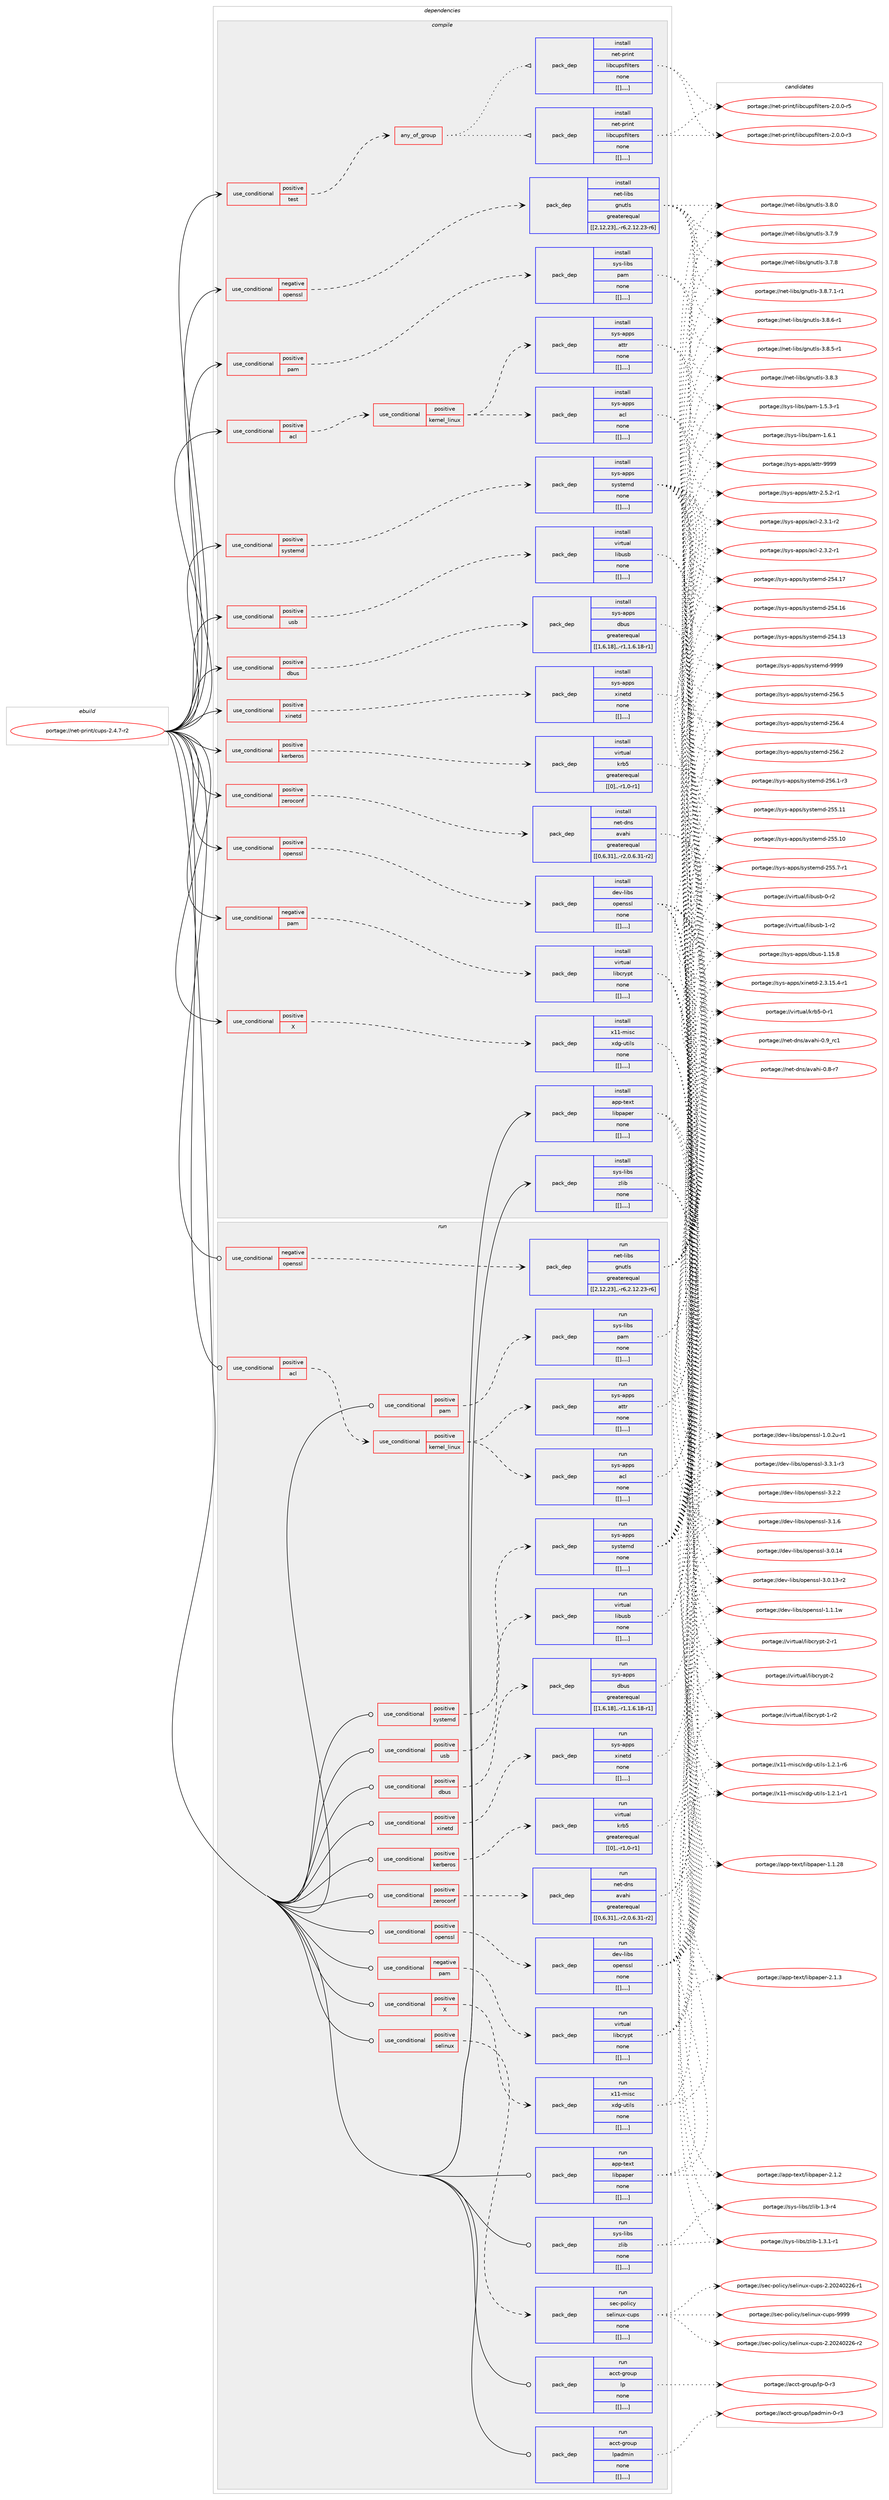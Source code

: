 digraph prolog {

# *************
# Graph options
# *************

newrank=true;
concentrate=true;
compound=true;
graph [rankdir=LR,fontname=Helvetica,fontsize=10,ranksep=1.5];#, ranksep=2.5, nodesep=0.2];
edge  [arrowhead=vee];
node  [fontname=Helvetica,fontsize=10];

# **********
# The ebuild
# **********

subgraph cluster_leftcol {
color=gray;
label=<<i>ebuild</i>>;
id [label="portage://net-print/cups-2.4.7-r2", color=red, width=4, href="../net-print/cups-2.4.7-r2.svg"];
}

# ****************
# The dependencies
# ****************

subgraph cluster_midcol {
color=gray;
label=<<i>dependencies</i>>;
subgraph cluster_compile {
fillcolor="#eeeeee";
style=filled;
label=<<i>compile</i>>;
subgraph cond104740 {
dependency398753 [label=<<TABLE BORDER="0" CELLBORDER="1" CELLSPACING="0" CELLPADDING="4"><TR><TD ROWSPAN="3" CELLPADDING="10">use_conditional</TD></TR><TR><TD>negative</TD></TR><TR><TD>openssl</TD></TR></TABLE>>, shape=none, color=red];
subgraph pack291106 {
dependency398754 [label=<<TABLE BORDER="0" CELLBORDER="1" CELLSPACING="0" CELLPADDING="4" WIDTH="220"><TR><TD ROWSPAN="6" CELLPADDING="30">pack_dep</TD></TR><TR><TD WIDTH="110">install</TD></TR><TR><TD>net-libs</TD></TR><TR><TD>gnutls</TD></TR><TR><TD>greaterequal</TD></TR><TR><TD>[[2,12,23],,-r6,2.12.23-r6]</TD></TR></TABLE>>, shape=none, color=blue];
}
dependency398753:e -> dependency398754:w [weight=20,style="dashed",arrowhead="vee"];
}
id:e -> dependency398753:w [weight=20,style="solid",arrowhead="vee"];
subgraph cond104741 {
dependency398755 [label=<<TABLE BORDER="0" CELLBORDER="1" CELLSPACING="0" CELLPADDING="4"><TR><TD ROWSPAN="3" CELLPADDING="10">use_conditional</TD></TR><TR><TD>negative</TD></TR><TR><TD>pam</TD></TR></TABLE>>, shape=none, color=red];
subgraph pack291107 {
dependency398756 [label=<<TABLE BORDER="0" CELLBORDER="1" CELLSPACING="0" CELLPADDING="4" WIDTH="220"><TR><TD ROWSPAN="6" CELLPADDING="30">pack_dep</TD></TR><TR><TD WIDTH="110">install</TD></TR><TR><TD>virtual</TD></TR><TR><TD>libcrypt</TD></TR><TR><TD>none</TD></TR><TR><TD>[[],,,,]</TD></TR></TABLE>>, shape=none, color=blue];
}
dependency398755:e -> dependency398756:w [weight=20,style="dashed",arrowhead="vee"];
}
id:e -> dependency398755:w [weight=20,style="solid",arrowhead="vee"];
subgraph cond104742 {
dependency398757 [label=<<TABLE BORDER="0" CELLBORDER="1" CELLSPACING="0" CELLPADDING="4"><TR><TD ROWSPAN="3" CELLPADDING="10">use_conditional</TD></TR><TR><TD>positive</TD></TR><TR><TD>X</TD></TR></TABLE>>, shape=none, color=red];
subgraph pack291108 {
dependency398758 [label=<<TABLE BORDER="0" CELLBORDER="1" CELLSPACING="0" CELLPADDING="4" WIDTH="220"><TR><TD ROWSPAN="6" CELLPADDING="30">pack_dep</TD></TR><TR><TD WIDTH="110">install</TD></TR><TR><TD>x11-misc</TD></TR><TR><TD>xdg-utils</TD></TR><TR><TD>none</TD></TR><TR><TD>[[],,,,]</TD></TR></TABLE>>, shape=none, color=blue];
}
dependency398757:e -> dependency398758:w [weight=20,style="dashed",arrowhead="vee"];
}
id:e -> dependency398757:w [weight=20,style="solid",arrowhead="vee"];
subgraph cond104743 {
dependency398759 [label=<<TABLE BORDER="0" CELLBORDER="1" CELLSPACING="0" CELLPADDING="4"><TR><TD ROWSPAN="3" CELLPADDING="10">use_conditional</TD></TR><TR><TD>positive</TD></TR><TR><TD>acl</TD></TR></TABLE>>, shape=none, color=red];
subgraph cond104744 {
dependency398760 [label=<<TABLE BORDER="0" CELLBORDER="1" CELLSPACING="0" CELLPADDING="4"><TR><TD ROWSPAN="3" CELLPADDING="10">use_conditional</TD></TR><TR><TD>positive</TD></TR><TR><TD>kernel_linux</TD></TR></TABLE>>, shape=none, color=red];
subgraph pack291109 {
dependency398761 [label=<<TABLE BORDER="0" CELLBORDER="1" CELLSPACING="0" CELLPADDING="4" WIDTH="220"><TR><TD ROWSPAN="6" CELLPADDING="30">pack_dep</TD></TR><TR><TD WIDTH="110">install</TD></TR><TR><TD>sys-apps</TD></TR><TR><TD>acl</TD></TR><TR><TD>none</TD></TR><TR><TD>[[],,,,]</TD></TR></TABLE>>, shape=none, color=blue];
}
dependency398760:e -> dependency398761:w [weight=20,style="dashed",arrowhead="vee"];
subgraph pack291110 {
dependency398762 [label=<<TABLE BORDER="0" CELLBORDER="1" CELLSPACING="0" CELLPADDING="4" WIDTH="220"><TR><TD ROWSPAN="6" CELLPADDING="30">pack_dep</TD></TR><TR><TD WIDTH="110">install</TD></TR><TR><TD>sys-apps</TD></TR><TR><TD>attr</TD></TR><TR><TD>none</TD></TR><TR><TD>[[],,,,]</TD></TR></TABLE>>, shape=none, color=blue];
}
dependency398760:e -> dependency398762:w [weight=20,style="dashed",arrowhead="vee"];
}
dependency398759:e -> dependency398760:w [weight=20,style="dashed",arrowhead="vee"];
}
id:e -> dependency398759:w [weight=20,style="solid",arrowhead="vee"];
subgraph cond104745 {
dependency398763 [label=<<TABLE BORDER="0" CELLBORDER="1" CELLSPACING="0" CELLPADDING="4"><TR><TD ROWSPAN="3" CELLPADDING="10">use_conditional</TD></TR><TR><TD>positive</TD></TR><TR><TD>dbus</TD></TR></TABLE>>, shape=none, color=red];
subgraph pack291111 {
dependency398764 [label=<<TABLE BORDER="0" CELLBORDER="1" CELLSPACING="0" CELLPADDING="4" WIDTH="220"><TR><TD ROWSPAN="6" CELLPADDING="30">pack_dep</TD></TR><TR><TD WIDTH="110">install</TD></TR><TR><TD>sys-apps</TD></TR><TR><TD>dbus</TD></TR><TR><TD>greaterequal</TD></TR><TR><TD>[[1,6,18],,-r1,1.6.18-r1]</TD></TR></TABLE>>, shape=none, color=blue];
}
dependency398763:e -> dependency398764:w [weight=20,style="dashed",arrowhead="vee"];
}
id:e -> dependency398763:w [weight=20,style="solid",arrowhead="vee"];
subgraph cond104746 {
dependency398765 [label=<<TABLE BORDER="0" CELLBORDER="1" CELLSPACING="0" CELLPADDING="4"><TR><TD ROWSPAN="3" CELLPADDING="10">use_conditional</TD></TR><TR><TD>positive</TD></TR><TR><TD>kerberos</TD></TR></TABLE>>, shape=none, color=red];
subgraph pack291112 {
dependency398766 [label=<<TABLE BORDER="0" CELLBORDER="1" CELLSPACING="0" CELLPADDING="4" WIDTH="220"><TR><TD ROWSPAN="6" CELLPADDING="30">pack_dep</TD></TR><TR><TD WIDTH="110">install</TD></TR><TR><TD>virtual</TD></TR><TR><TD>krb5</TD></TR><TR><TD>greaterequal</TD></TR><TR><TD>[[0],,-r1,0-r1]</TD></TR></TABLE>>, shape=none, color=blue];
}
dependency398765:e -> dependency398766:w [weight=20,style="dashed",arrowhead="vee"];
}
id:e -> dependency398765:w [weight=20,style="solid",arrowhead="vee"];
subgraph cond104747 {
dependency398767 [label=<<TABLE BORDER="0" CELLBORDER="1" CELLSPACING="0" CELLPADDING="4"><TR><TD ROWSPAN="3" CELLPADDING="10">use_conditional</TD></TR><TR><TD>positive</TD></TR><TR><TD>openssl</TD></TR></TABLE>>, shape=none, color=red];
subgraph pack291113 {
dependency398768 [label=<<TABLE BORDER="0" CELLBORDER="1" CELLSPACING="0" CELLPADDING="4" WIDTH="220"><TR><TD ROWSPAN="6" CELLPADDING="30">pack_dep</TD></TR><TR><TD WIDTH="110">install</TD></TR><TR><TD>dev-libs</TD></TR><TR><TD>openssl</TD></TR><TR><TD>none</TD></TR><TR><TD>[[],,,,]</TD></TR></TABLE>>, shape=none, color=blue];
}
dependency398767:e -> dependency398768:w [weight=20,style="dashed",arrowhead="vee"];
}
id:e -> dependency398767:w [weight=20,style="solid",arrowhead="vee"];
subgraph cond104748 {
dependency398769 [label=<<TABLE BORDER="0" CELLBORDER="1" CELLSPACING="0" CELLPADDING="4"><TR><TD ROWSPAN="3" CELLPADDING="10">use_conditional</TD></TR><TR><TD>positive</TD></TR><TR><TD>pam</TD></TR></TABLE>>, shape=none, color=red];
subgraph pack291114 {
dependency398770 [label=<<TABLE BORDER="0" CELLBORDER="1" CELLSPACING="0" CELLPADDING="4" WIDTH="220"><TR><TD ROWSPAN="6" CELLPADDING="30">pack_dep</TD></TR><TR><TD WIDTH="110">install</TD></TR><TR><TD>sys-libs</TD></TR><TR><TD>pam</TD></TR><TR><TD>none</TD></TR><TR><TD>[[],,,,]</TD></TR></TABLE>>, shape=none, color=blue];
}
dependency398769:e -> dependency398770:w [weight=20,style="dashed",arrowhead="vee"];
}
id:e -> dependency398769:w [weight=20,style="solid",arrowhead="vee"];
subgraph cond104749 {
dependency398771 [label=<<TABLE BORDER="0" CELLBORDER="1" CELLSPACING="0" CELLPADDING="4"><TR><TD ROWSPAN="3" CELLPADDING="10">use_conditional</TD></TR><TR><TD>positive</TD></TR><TR><TD>systemd</TD></TR></TABLE>>, shape=none, color=red];
subgraph pack291115 {
dependency398772 [label=<<TABLE BORDER="0" CELLBORDER="1" CELLSPACING="0" CELLPADDING="4" WIDTH="220"><TR><TD ROWSPAN="6" CELLPADDING="30">pack_dep</TD></TR><TR><TD WIDTH="110">install</TD></TR><TR><TD>sys-apps</TD></TR><TR><TD>systemd</TD></TR><TR><TD>none</TD></TR><TR><TD>[[],,,,]</TD></TR></TABLE>>, shape=none, color=blue];
}
dependency398771:e -> dependency398772:w [weight=20,style="dashed",arrowhead="vee"];
}
id:e -> dependency398771:w [weight=20,style="solid",arrowhead="vee"];
subgraph cond104750 {
dependency398773 [label=<<TABLE BORDER="0" CELLBORDER="1" CELLSPACING="0" CELLPADDING="4"><TR><TD ROWSPAN="3" CELLPADDING="10">use_conditional</TD></TR><TR><TD>positive</TD></TR><TR><TD>test</TD></TR></TABLE>>, shape=none, color=red];
subgraph any2718 {
dependency398774 [label=<<TABLE BORDER="0" CELLBORDER="1" CELLSPACING="0" CELLPADDING="4"><TR><TD CELLPADDING="10">any_of_group</TD></TR></TABLE>>, shape=none, color=red];subgraph pack291116 {
dependency398775 [label=<<TABLE BORDER="0" CELLBORDER="1" CELLSPACING="0" CELLPADDING="4" WIDTH="220"><TR><TD ROWSPAN="6" CELLPADDING="30">pack_dep</TD></TR><TR><TD WIDTH="110">install</TD></TR><TR><TD>net-print</TD></TR><TR><TD>libcupsfilters</TD></TR><TR><TD>none</TD></TR><TR><TD>[[],,,,]</TD></TR></TABLE>>, shape=none, color=blue];
}
dependency398774:e -> dependency398775:w [weight=20,style="dotted",arrowhead="oinv"];
subgraph pack291117 {
dependency398776 [label=<<TABLE BORDER="0" CELLBORDER="1" CELLSPACING="0" CELLPADDING="4" WIDTH="220"><TR><TD ROWSPAN="6" CELLPADDING="30">pack_dep</TD></TR><TR><TD WIDTH="110">install</TD></TR><TR><TD>net-print</TD></TR><TR><TD>libcupsfilters</TD></TR><TR><TD>none</TD></TR><TR><TD>[[],,,,]</TD></TR></TABLE>>, shape=none, color=blue];
}
dependency398774:e -> dependency398776:w [weight=20,style="dotted",arrowhead="oinv"];
}
dependency398773:e -> dependency398774:w [weight=20,style="dashed",arrowhead="vee"];
}
id:e -> dependency398773:w [weight=20,style="solid",arrowhead="vee"];
subgraph cond104751 {
dependency398777 [label=<<TABLE BORDER="0" CELLBORDER="1" CELLSPACING="0" CELLPADDING="4"><TR><TD ROWSPAN="3" CELLPADDING="10">use_conditional</TD></TR><TR><TD>positive</TD></TR><TR><TD>usb</TD></TR></TABLE>>, shape=none, color=red];
subgraph pack291118 {
dependency398778 [label=<<TABLE BORDER="0" CELLBORDER="1" CELLSPACING="0" CELLPADDING="4" WIDTH="220"><TR><TD ROWSPAN="6" CELLPADDING="30">pack_dep</TD></TR><TR><TD WIDTH="110">install</TD></TR><TR><TD>virtual</TD></TR><TR><TD>libusb</TD></TR><TR><TD>none</TD></TR><TR><TD>[[],,,,]</TD></TR></TABLE>>, shape=none, color=blue];
}
dependency398777:e -> dependency398778:w [weight=20,style="dashed",arrowhead="vee"];
}
id:e -> dependency398777:w [weight=20,style="solid",arrowhead="vee"];
subgraph cond104752 {
dependency398779 [label=<<TABLE BORDER="0" CELLBORDER="1" CELLSPACING="0" CELLPADDING="4"><TR><TD ROWSPAN="3" CELLPADDING="10">use_conditional</TD></TR><TR><TD>positive</TD></TR><TR><TD>xinetd</TD></TR></TABLE>>, shape=none, color=red];
subgraph pack291119 {
dependency398780 [label=<<TABLE BORDER="0" CELLBORDER="1" CELLSPACING="0" CELLPADDING="4" WIDTH="220"><TR><TD ROWSPAN="6" CELLPADDING="30">pack_dep</TD></TR><TR><TD WIDTH="110">install</TD></TR><TR><TD>sys-apps</TD></TR><TR><TD>xinetd</TD></TR><TR><TD>none</TD></TR><TR><TD>[[],,,,]</TD></TR></TABLE>>, shape=none, color=blue];
}
dependency398779:e -> dependency398780:w [weight=20,style="dashed",arrowhead="vee"];
}
id:e -> dependency398779:w [weight=20,style="solid",arrowhead="vee"];
subgraph cond104753 {
dependency398781 [label=<<TABLE BORDER="0" CELLBORDER="1" CELLSPACING="0" CELLPADDING="4"><TR><TD ROWSPAN="3" CELLPADDING="10">use_conditional</TD></TR><TR><TD>positive</TD></TR><TR><TD>zeroconf</TD></TR></TABLE>>, shape=none, color=red];
subgraph pack291120 {
dependency398782 [label=<<TABLE BORDER="0" CELLBORDER="1" CELLSPACING="0" CELLPADDING="4" WIDTH="220"><TR><TD ROWSPAN="6" CELLPADDING="30">pack_dep</TD></TR><TR><TD WIDTH="110">install</TD></TR><TR><TD>net-dns</TD></TR><TR><TD>avahi</TD></TR><TR><TD>greaterequal</TD></TR><TR><TD>[[0,6,31],,-r2,0.6.31-r2]</TD></TR></TABLE>>, shape=none, color=blue];
}
dependency398781:e -> dependency398782:w [weight=20,style="dashed",arrowhead="vee"];
}
id:e -> dependency398781:w [weight=20,style="solid",arrowhead="vee"];
subgraph pack291121 {
dependency398783 [label=<<TABLE BORDER="0" CELLBORDER="1" CELLSPACING="0" CELLPADDING="4" WIDTH="220"><TR><TD ROWSPAN="6" CELLPADDING="30">pack_dep</TD></TR><TR><TD WIDTH="110">install</TD></TR><TR><TD>app-text</TD></TR><TR><TD>libpaper</TD></TR><TR><TD>none</TD></TR><TR><TD>[[],,,,]</TD></TR></TABLE>>, shape=none, color=blue];
}
id:e -> dependency398783:w [weight=20,style="solid",arrowhead="vee"];
subgraph pack291122 {
dependency398784 [label=<<TABLE BORDER="0" CELLBORDER="1" CELLSPACING="0" CELLPADDING="4" WIDTH="220"><TR><TD ROWSPAN="6" CELLPADDING="30">pack_dep</TD></TR><TR><TD WIDTH="110">install</TD></TR><TR><TD>sys-libs</TD></TR><TR><TD>zlib</TD></TR><TR><TD>none</TD></TR><TR><TD>[[],,,,]</TD></TR></TABLE>>, shape=none, color=blue];
}
id:e -> dependency398784:w [weight=20,style="solid",arrowhead="vee"];
}
subgraph cluster_compileandrun {
fillcolor="#eeeeee";
style=filled;
label=<<i>compile and run</i>>;
}
subgraph cluster_run {
fillcolor="#eeeeee";
style=filled;
label=<<i>run</i>>;
subgraph cond104754 {
dependency398785 [label=<<TABLE BORDER="0" CELLBORDER="1" CELLSPACING="0" CELLPADDING="4"><TR><TD ROWSPAN="3" CELLPADDING="10">use_conditional</TD></TR><TR><TD>negative</TD></TR><TR><TD>openssl</TD></TR></TABLE>>, shape=none, color=red];
subgraph pack291123 {
dependency398786 [label=<<TABLE BORDER="0" CELLBORDER="1" CELLSPACING="0" CELLPADDING="4" WIDTH="220"><TR><TD ROWSPAN="6" CELLPADDING="30">pack_dep</TD></TR><TR><TD WIDTH="110">run</TD></TR><TR><TD>net-libs</TD></TR><TR><TD>gnutls</TD></TR><TR><TD>greaterequal</TD></TR><TR><TD>[[2,12,23],,-r6,2.12.23-r6]</TD></TR></TABLE>>, shape=none, color=blue];
}
dependency398785:e -> dependency398786:w [weight=20,style="dashed",arrowhead="vee"];
}
id:e -> dependency398785:w [weight=20,style="solid",arrowhead="odot"];
subgraph cond104755 {
dependency398787 [label=<<TABLE BORDER="0" CELLBORDER="1" CELLSPACING="0" CELLPADDING="4"><TR><TD ROWSPAN="3" CELLPADDING="10">use_conditional</TD></TR><TR><TD>negative</TD></TR><TR><TD>pam</TD></TR></TABLE>>, shape=none, color=red];
subgraph pack291124 {
dependency398788 [label=<<TABLE BORDER="0" CELLBORDER="1" CELLSPACING="0" CELLPADDING="4" WIDTH="220"><TR><TD ROWSPAN="6" CELLPADDING="30">pack_dep</TD></TR><TR><TD WIDTH="110">run</TD></TR><TR><TD>virtual</TD></TR><TR><TD>libcrypt</TD></TR><TR><TD>none</TD></TR><TR><TD>[[],,,,]</TD></TR></TABLE>>, shape=none, color=blue];
}
dependency398787:e -> dependency398788:w [weight=20,style="dashed",arrowhead="vee"];
}
id:e -> dependency398787:w [weight=20,style="solid",arrowhead="odot"];
subgraph cond104756 {
dependency398789 [label=<<TABLE BORDER="0" CELLBORDER="1" CELLSPACING="0" CELLPADDING="4"><TR><TD ROWSPAN="3" CELLPADDING="10">use_conditional</TD></TR><TR><TD>positive</TD></TR><TR><TD>X</TD></TR></TABLE>>, shape=none, color=red];
subgraph pack291125 {
dependency398790 [label=<<TABLE BORDER="0" CELLBORDER="1" CELLSPACING="0" CELLPADDING="4" WIDTH="220"><TR><TD ROWSPAN="6" CELLPADDING="30">pack_dep</TD></TR><TR><TD WIDTH="110">run</TD></TR><TR><TD>x11-misc</TD></TR><TR><TD>xdg-utils</TD></TR><TR><TD>none</TD></TR><TR><TD>[[],,,,]</TD></TR></TABLE>>, shape=none, color=blue];
}
dependency398789:e -> dependency398790:w [weight=20,style="dashed",arrowhead="vee"];
}
id:e -> dependency398789:w [weight=20,style="solid",arrowhead="odot"];
subgraph cond104757 {
dependency398791 [label=<<TABLE BORDER="0" CELLBORDER="1" CELLSPACING="0" CELLPADDING="4"><TR><TD ROWSPAN="3" CELLPADDING="10">use_conditional</TD></TR><TR><TD>positive</TD></TR><TR><TD>acl</TD></TR></TABLE>>, shape=none, color=red];
subgraph cond104758 {
dependency398792 [label=<<TABLE BORDER="0" CELLBORDER="1" CELLSPACING="0" CELLPADDING="4"><TR><TD ROWSPAN="3" CELLPADDING="10">use_conditional</TD></TR><TR><TD>positive</TD></TR><TR><TD>kernel_linux</TD></TR></TABLE>>, shape=none, color=red];
subgraph pack291126 {
dependency398793 [label=<<TABLE BORDER="0" CELLBORDER="1" CELLSPACING="0" CELLPADDING="4" WIDTH="220"><TR><TD ROWSPAN="6" CELLPADDING="30">pack_dep</TD></TR><TR><TD WIDTH="110">run</TD></TR><TR><TD>sys-apps</TD></TR><TR><TD>acl</TD></TR><TR><TD>none</TD></TR><TR><TD>[[],,,,]</TD></TR></TABLE>>, shape=none, color=blue];
}
dependency398792:e -> dependency398793:w [weight=20,style="dashed",arrowhead="vee"];
subgraph pack291127 {
dependency398794 [label=<<TABLE BORDER="0" CELLBORDER="1" CELLSPACING="0" CELLPADDING="4" WIDTH="220"><TR><TD ROWSPAN="6" CELLPADDING="30">pack_dep</TD></TR><TR><TD WIDTH="110">run</TD></TR><TR><TD>sys-apps</TD></TR><TR><TD>attr</TD></TR><TR><TD>none</TD></TR><TR><TD>[[],,,,]</TD></TR></TABLE>>, shape=none, color=blue];
}
dependency398792:e -> dependency398794:w [weight=20,style="dashed",arrowhead="vee"];
}
dependency398791:e -> dependency398792:w [weight=20,style="dashed",arrowhead="vee"];
}
id:e -> dependency398791:w [weight=20,style="solid",arrowhead="odot"];
subgraph cond104759 {
dependency398795 [label=<<TABLE BORDER="0" CELLBORDER="1" CELLSPACING="0" CELLPADDING="4"><TR><TD ROWSPAN="3" CELLPADDING="10">use_conditional</TD></TR><TR><TD>positive</TD></TR><TR><TD>dbus</TD></TR></TABLE>>, shape=none, color=red];
subgraph pack291128 {
dependency398796 [label=<<TABLE BORDER="0" CELLBORDER="1" CELLSPACING="0" CELLPADDING="4" WIDTH="220"><TR><TD ROWSPAN="6" CELLPADDING="30">pack_dep</TD></TR><TR><TD WIDTH="110">run</TD></TR><TR><TD>sys-apps</TD></TR><TR><TD>dbus</TD></TR><TR><TD>greaterequal</TD></TR><TR><TD>[[1,6,18],,-r1,1.6.18-r1]</TD></TR></TABLE>>, shape=none, color=blue];
}
dependency398795:e -> dependency398796:w [weight=20,style="dashed",arrowhead="vee"];
}
id:e -> dependency398795:w [weight=20,style="solid",arrowhead="odot"];
subgraph cond104760 {
dependency398797 [label=<<TABLE BORDER="0" CELLBORDER="1" CELLSPACING="0" CELLPADDING="4"><TR><TD ROWSPAN="3" CELLPADDING="10">use_conditional</TD></TR><TR><TD>positive</TD></TR><TR><TD>kerberos</TD></TR></TABLE>>, shape=none, color=red];
subgraph pack291129 {
dependency398798 [label=<<TABLE BORDER="0" CELLBORDER="1" CELLSPACING="0" CELLPADDING="4" WIDTH="220"><TR><TD ROWSPAN="6" CELLPADDING="30">pack_dep</TD></TR><TR><TD WIDTH="110">run</TD></TR><TR><TD>virtual</TD></TR><TR><TD>krb5</TD></TR><TR><TD>greaterequal</TD></TR><TR><TD>[[0],,-r1,0-r1]</TD></TR></TABLE>>, shape=none, color=blue];
}
dependency398797:e -> dependency398798:w [weight=20,style="dashed",arrowhead="vee"];
}
id:e -> dependency398797:w [weight=20,style="solid",arrowhead="odot"];
subgraph cond104761 {
dependency398799 [label=<<TABLE BORDER="0" CELLBORDER="1" CELLSPACING="0" CELLPADDING="4"><TR><TD ROWSPAN="3" CELLPADDING="10">use_conditional</TD></TR><TR><TD>positive</TD></TR><TR><TD>openssl</TD></TR></TABLE>>, shape=none, color=red];
subgraph pack291130 {
dependency398800 [label=<<TABLE BORDER="0" CELLBORDER="1" CELLSPACING="0" CELLPADDING="4" WIDTH="220"><TR><TD ROWSPAN="6" CELLPADDING="30">pack_dep</TD></TR><TR><TD WIDTH="110">run</TD></TR><TR><TD>dev-libs</TD></TR><TR><TD>openssl</TD></TR><TR><TD>none</TD></TR><TR><TD>[[],,,,]</TD></TR></TABLE>>, shape=none, color=blue];
}
dependency398799:e -> dependency398800:w [weight=20,style="dashed",arrowhead="vee"];
}
id:e -> dependency398799:w [weight=20,style="solid",arrowhead="odot"];
subgraph cond104762 {
dependency398801 [label=<<TABLE BORDER="0" CELLBORDER="1" CELLSPACING="0" CELLPADDING="4"><TR><TD ROWSPAN="3" CELLPADDING="10">use_conditional</TD></TR><TR><TD>positive</TD></TR><TR><TD>pam</TD></TR></TABLE>>, shape=none, color=red];
subgraph pack291131 {
dependency398802 [label=<<TABLE BORDER="0" CELLBORDER="1" CELLSPACING="0" CELLPADDING="4" WIDTH="220"><TR><TD ROWSPAN="6" CELLPADDING="30">pack_dep</TD></TR><TR><TD WIDTH="110">run</TD></TR><TR><TD>sys-libs</TD></TR><TR><TD>pam</TD></TR><TR><TD>none</TD></TR><TR><TD>[[],,,,]</TD></TR></TABLE>>, shape=none, color=blue];
}
dependency398801:e -> dependency398802:w [weight=20,style="dashed",arrowhead="vee"];
}
id:e -> dependency398801:w [weight=20,style="solid",arrowhead="odot"];
subgraph cond104763 {
dependency398803 [label=<<TABLE BORDER="0" CELLBORDER="1" CELLSPACING="0" CELLPADDING="4"><TR><TD ROWSPAN="3" CELLPADDING="10">use_conditional</TD></TR><TR><TD>positive</TD></TR><TR><TD>selinux</TD></TR></TABLE>>, shape=none, color=red];
subgraph pack291132 {
dependency398804 [label=<<TABLE BORDER="0" CELLBORDER="1" CELLSPACING="0" CELLPADDING="4" WIDTH="220"><TR><TD ROWSPAN="6" CELLPADDING="30">pack_dep</TD></TR><TR><TD WIDTH="110">run</TD></TR><TR><TD>sec-policy</TD></TR><TR><TD>selinux-cups</TD></TR><TR><TD>none</TD></TR><TR><TD>[[],,,,]</TD></TR></TABLE>>, shape=none, color=blue];
}
dependency398803:e -> dependency398804:w [weight=20,style="dashed",arrowhead="vee"];
}
id:e -> dependency398803:w [weight=20,style="solid",arrowhead="odot"];
subgraph cond104764 {
dependency398805 [label=<<TABLE BORDER="0" CELLBORDER="1" CELLSPACING="0" CELLPADDING="4"><TR><TD ROWSPAN="3" CELLPADDING="10">use_conditional</TD></TR><TR><TD>positive</TD></TR><TR><TD>systemd</TD></TR></TABLE>>, shape=none, color=red];
subgraph pack291133 {
dependency398806 [label=<<TABLE BORDER="0" CELLBORDER="1" CELLSPACING="0" CELLPADDING="4" WIDTH="220"><TR><TD ROWSPAN="6" CELLPADDING="30">pack_dep</TD></TR><TR><TD WIDTH="110">run</TD></TR><TR><TD>sys-apps</TD></TR><TR><TD>systemd</TD></TR><TR><TD>none</TD></TR><TR><TD>[[],,,,]</TD></TR></TABLE>>, shape=none, color=blue];
}
dependency398805:e -> dependency398806:w [weight=20,style="dashed",arrowhead="vee"];
}
id:e -> dependency398805:w [weight=20,style="solid",arrowhead="odot"];
subgraph cond104765 {
dependency398807 [label=<<TABLE BORDER="0" CELLBORDER="1" CELLSPACING="0" CELLPADDING="4"><TR><TD ROWSPAN="3" CELLPADDING="10">use_conditional</TD></TR><TR><TD>positive</TD></TR><TR><TD>usb</TD></TR></TABLE>>, shape=none, color=red];
subgraph pack291134 {
dependency398808 [label=<<TABLE BORDER="0" CELLBORDER="1" CELLSPACING="0" CELLPADDING="4" WIDTH="220"><TR><TD ROWSPAN="6" CELLPADDING="30">pack_dep</TD></TR><TR><TD WIDTH="110">run</TD></TR><TR><TD>virtual</TD></TR><TR><TD>libusb</TD></TR><TR><TD>none</TD></TR><TR><TD>[[],,,,]</TD></TR></TABLE>>, shape=none, color=blue];
}
dependency398807:e -> dependency398808:w [weight=20,style="dashed",arrowhead="vee"];
}
id:e -> dependency398807:w [weight=20,style="solid",arrowhead="odot"];
subgraph cond104766 {
dependency398809 [label=<<TABLE BORDER="0" CELLBORDER="1" CELLSPACING="0" CELLPADDING="4"><TR><TD ROWSPAN="3" CELLPADDING="10">use_conditional</TD></TR><TR><TD>positive</TD></TR><TR><TD>xinetd</TD></TR></TABLE>>, shape=none, color=red];
subgraph pack291135 {
dependency398810 [label=<<TABLE BORDER="0" CELLBORDER="1" CELLSPACING="0" CELLPADDING="4" WIDTH="220"><TR><TD ROWSPAN="6" CELLPADDING="30">pack_dep</TD></TR><TR><TD WIDTH="110">run</TD></TR><TR><TD>sys-apps</TD></TR><TR><TD>xinetd</TD></TR><TR><TD>none</TD></TR><TR><TD>[[],,,,]</TD></TR></TABLE>>, shape=none, color=blue];
}
dependency398809:e -> dependency398810:w [weight=20,style="dashed",arrowhead="vee"];
}
id:e -> dependency398809:w [weight=20,style="solid",arrowhead="odot"];
subgraph cond104767 {
dependency398811 [label=<<TABLE BORDER="0" CELLBORDER="1" CELLSPACING="0" CELLPADDING="4"><TR><TD ROWSPAN="3" CELLPADDING="10">use_conditional</TD></TR><TR><TD>positive</TD></TR><TR><TD>zeroconf</TD></TR></TABLE>>, shape=none, color=red];
subgraph pack291136 {
dependency398812 [label=<<TABLE BORDER="0" CELLBORDER="1" CELLSPACING="0" CELLPADDING="4" WIDTH="220"><TR><TD ROWSPAN="6" CELLPADDING="30">pack_dep</TD></TR><TR><TD WIDTH="110">run</TD></TR><TR><TD>net-dns</TD></TR><TR><TD>avahi</TD></TR><TR><TD>greaterequal</TD></TR><TR><TD>[[0,6,31],,-r2,0.6.31-r2]</TD></TR></TABLE>>, shape=none, color=blue];
}
dependency398811:e -> dependency398812:w [weight=20,style="dashed",arrowhead="vee"];
}
id:e -> dependency398811:w [weight=20,style="solid",arrowhead="odot"];
subgraph pack291137 {
dependency398813 [label=<<TABLE BORDER="0" CELLBORDER="1" CELLSPACING="0" CELLPADDING="4" WIDTH="220"><TR><TD ROWSPAN="6" CELLPADDING="30">pack_dep</TD></TR><TR><TD WIDTH="110">run</TD></TR><TR><TD>acct-group</TD></TR><TR><TD>lp</TD></TR><TR><TD>none</TD></TR><TR><TD>[[],,,,]</TD></TR></TABLE>>, shape=none, color=blue];
}
id:e -> dependency398813:w [weight=20,style="solid",arrowhead="odot"];
subgraph pack291138 {
dependency398814 [label=<<TABLE BORDER="0" CELLBORDER="1" CELLSPACING="0" CELLPADDING="4" WIDTH="220"><TR><TD ROWSPAN="6" CELLPADDING="30">pack_dep</TD></TR><TR><TD WIDTH="110">run</TD></TR><TR><TD>acct-group</TD></TR><TR><TD>lpadmin</TD></TR><TR><TD>none</TD></TR><TR><TD>[[],,,,]</TD></TR></TABLE>>, shape=none, color=blue];
}
id:e -> dependency398814:w [weight=20,style="solid",arrowhead="odot"];
subgraph pack291139 {
dependency398815 [label=<<TABLE BORDER="0" CELLBORDER="1" CELLSPACING="0" CELLPADDING="4" WIDTH="220"><TR><TD ROWSPAN="6" CELLPADDING="30">pack_dep</TD></TR><TR><TD WIDTH="110">run</TD></TR><TR><TD>app-text</TD></TR><TR><TD>libpaper</TD></TR><TR><TD>none</TD></TR><TR><TD>[[],,,,]</TD></TR></TABLE>>, shape=none, color=blue];
}
id:e -> dependency398815:w [weight=20,style="solid",arrowhead="odot"];
subgraph pack291140 {
dependency398816 [label=<<TABLE BORDER="0" CELLBORDER="1" CELLSPACING="0" CELLPADDING="4" WIDTH="220"><TR><TD ROWSPAN="6" CELLPADDING="30">pack_dep</TD></TR><TR><TD WIDTH="110">run</TD></TR><TR><TD>sys-libs</TD></TR><TR><TD>zlib</TD></TR><TR><TD>none</TD></TR><TR><TD>[[],,,,]</TD></TR></TABLE>>, shape=none, color=blue];
}
id:e -> dependency398816:w [weight=20,style="solid",arrowhead="odot"];
}
}

# **************
# The candidates
# **************

subgraph cluster_choices {
rank=same;
color=gray;
label=<<i>candidates</i>>;

subgraph choice291106 {
color=black;
nodesep=1;
choice11010111645108105981154710311011711610811545514656465546494511449 [label="portage://net-libs/gnutls-3.8.7.1-r1", color=red, width=4,href="../net-libs/gnutls-3.8.7.1-r1.svg"];
choice1101011164510810598115471031101171161081154551465646544511449 [label="portage://net-libs/gnutls-3.8.6-r1", color=red, width=4,href="../net-libs/gnutls-3.8.6-r1.svg"];
choice1101011164510810598115471031101171161081154551465646534511449 [label="portage://net-libs/gnutls-3.8.5-r1", color=red, width=4,href="../net-libs/gnutls-3.8.5-r1.svg"];
choice110101116451081059811547103110117116108115455146564651 [label="portage://net-libs/gnutls-3.8.3", color=red, width=4,href="../net-libs/gnutls-3.8.3.svg"];
choice110101116451081059811547103110117116108115455146564648 [label="portage://net-libs/gnutls-3.8.0", color=red, width=4,href="../net-libs/gnutls-3.8.0.svg"];
choice110101116451081059811547103110117116108115455146554657 [label="portage://net-libs/gnutls-3.7.9", color=red, width=4,href="../net-libs/gnutls-3.7.9.svg"];
choice110101116451081059811547103110117116108115455146554656 [label="portage://net-libs/gnutls-3.7.8", color=red, width=4,href="../net-libs/gnutls-3.7.8.svg"];
dependency398754:e -> choice11010111645108105981154710311011711610811545514656465546494511449:w [style=dotted,weight="100"];
dependency398754:e -> choice1101011164510810598115471031101171161081154551465646544511449:w [style=dotted,weight="100"];
dependency398754:e -> choice1101011164510810598115471031101171161081154551465646534511449:w [style=dotted,weight="100"];
dependency398754:e -> choice110101116451081059811547103110117116108115455146564651:w [style=dotted,weight="100"];
dependency398754:e -> choice110101116451081059811547103110117116108115455146564648:w [style=dotted,weight="100"];
dependency398754:e -> choice110101116451081059811547103110117116108115455146554657:w [style=dotted,weight="100"];
dependency398754:e -> choice110101116451081059811547103110117116108115455146554656:w [style=dotted,weight="100"];
}
subgraph choice291107 {
color=black;
nodesep=1;
choice1181051141161179710847108105989911412111211645504511449 [label="portage://virtual/libcrypt-2-r1", color=red, width=4,href="../virtual/libcrypt-2-r1.svg"];
choice118105114116117971084710810598991141211121164550 [label="portage://virtual/libcrypt-2", color=red, width=4,href="../virtual/libcrypt-2.svg"];
choice1181051141161179710847108105989911412111211645494511450 [label="portage://virtual/libcrypt-1-r2", color=red, width=4,href="../virtual/libcrypt-1-r2.svg"];
dependency398756:e -> choice1181051141161179710847108105989911412111211645504511449:w [style=dotted,weight="100"];
dependency398756:e -> choice118105114116117971084710810598991141211121164550:w [style=dotted,weight="100"];
dependency398756:e -> choice1181051141161179710847108105989911412111211645494511450:w [style=dotted,weight="100"];
}
subgraph choice291108 {
color=black;
nodesep=1;
choice1204949451091051159947120100103451171161051081154549465046494511454 [label="portage://x11-misc/xdg-utils-1.2.1-r6", color=red, width=4,href="../x11-misc/xdg-utils-1.2.1-r6.svg"];
choice1204949451091051159947120100103451171161051081154549465046494511449 [label="portage://x11-misc/xdg-utils-1.2.1-r1", color=red, width=4,href="../x11-misc/xdg-utils-1.2.1-r1.svg"];
dependency398758:e -> choice1204949451091051159947120100103451171161051081154549465046494511454:w [style=dotted,weight="100"];
dependency398758:e -> choice1204949451091051159947120100103451171161051081154549465046494511449:w [style=dotted,weight="100"];
}
subgraph choice291109 {
color=black;
nodesep=1;
choice11512111545971121121154797991084550465146504511449 [label="portage://sys-apps/acl-2.3.2-r1", color=red, width=4,href="../sys-apps/acl-2.3.2-r1.svg"];
choice11512111545971121121154797991084550465146494511450 [label="portage://sys-apps/acl-2.3.1-r2", color=red, width=4,href="../sys-apps/acl-2.3.1-r2.svg"];
dependency398761:e -> choice11512111545971121121154797991084550465146504511449:w [style=dotted,weight="100"];
dependency398761:e -> choice11512111545971121121154797991084550465146494511450:w [style=dotted,weight="100"];
}
subgraph choice291110 {
color=black;
nodesep=1;
choice115121115459711211211547971161161144557575757 [label="portage://sys-apps/attr-9999", color=red, width=4,href="../sys-apps/attr-9999.svg"];
choice115121115459711211211547971161161144550465346504511449 [label="portage://sys-apps/attr-2.5.2-r1", color=red, width=4,href="../sys-apps/attr-2.5.2-r1.svg"];
dependency398762:e -> choice115121115459711211211547971161161144557575757:w [style=dotted,weight="100"];
dependency398762:e -> choice115121115459711211211547971161161144550465346504511449:w [style=dotted,weight="100"];
}
subgraph choice291111 {
color=black;
nodesep=1;
choice1151211154597112112115471009811711545494649534656 [label="portage://sys-apps/dbus-1.15.8", color=red, width=4,href="../sys-apps/dbus-1.15.8.svg"];
dependency398764:e -> choice1151211154597112112115471009811711545494649534656:w [style=dotted,weight="100"];
}
subgraph choice291112 {
color=black;
nodesep=1;
choice1181051141161179710847107114985345484511449 [label="portage://virtual/krb5-0-r1", color=red, width=4,href="../virtual/krb5-0-r1.svg"];
dependency398766:e -> choice1181051141161179710847107114985345484511449:w [style=dotted,weight="100"];
}
subgraph choice291113 {
color=black;
nodesep=1;
choice1001011184510810598115471111121011101151151084551465146494511451 [label="portage://dev-libs/openssl-3.3.1-r3", color=red, width=4,href="../dev-libs/openssl-3.3.1-r3.svg"];
choice100101118451081059811547111112101110115115108455146504650 [label="portage://dev-libs/openssl-3.2.2", color=red, width=4,href="../dev-libs/openssl-3.2.2.svg"];
choice100101118451081059811547111112101110115115108455146494654 [label="portage://dev-libs/openssl-3.1.6", color=red, width=4,href="../dev-libs/openssl-3.1.6.svg"];
choice10010111845108105981154711111210111011511510845514648464952 [label="portage://dev-libs/openssl-3.0.14", color=red, width=4,href="../dev-libs/openssl-3.0.14.svg"];
choice100101118451081059811547111112101110115115108455146484649514511450 [label="portage://dev-libs/openssl-3.0.13-r2", color=red, width=4,href="../dev-libs/openssl-3.0.13-r2.svg"];
choice100101118451081059811547111112101110115115108454946494649119 [label="portage://dev-libs/openssl-1.1.1w", color=red, width=4,href="../dev-libs/openssl-1.1.1w.svg"];
choice1001011184510810598115471111121011101151151084549464846501174511449 [label="portage://dev-libs/openssl-1.0.2u-r1", color=red, width=4,href="../dev-libs/openssl-1.0.2u-r1.svg"];
dependency398768:e -> choice1001011184510810598115471111121011101151151084551465146494511451:w [style=dotted,weight="100"];
dependency398768:e -> choice100101118451081059811547111112101110115115108455146504650:w [style=dotted,weight="100"];
dependency398768:e -> choice100101118451081059811547111112101110115115108455146494654:w [style=dotted,weight="100"];
dependency398768:e -> choice10010111845108105981154711111210111011511510845514648464952:w [style=dotted,weight="100"];
dependency398768:e -> choice100101118451081059811547111112101110115115108455146484649514511450:w [style=dotted,weight="100"];
dependency398768:e -> choice100101118451081059811547111112101110115115108454946494649119:w [style=dotted,weight="100"];
dependency398768:e -> choice1001011184510810598115471111121011101151151084549464846501174511449:w [style=dotted,weight="100"];
}
subgraph choice291114 {
color=black;
nodesep=1;
choice11512111545108105981154711297109454946544649 [label="portage://sys-libs/pam-1.6.1", color=red, width=4,href="../sys-libs/pam-1.6.1.svg"];
choice115121115451081059811547112971094549465346514511449 [label="portage://sys-libs/pam-1.5.3-r1", color=red, width=4,href="../sys-libs/pam-1.5.3-r1.svg"];
dependency398770:e -> choice11512111545108105981154711297109454946544649:w [style=dotted,weight="100"];
dependency398770:e -> choice115121115451081059811547112971094549465346514511449:w [style=dotted,weight="100"];
}
subgraph choice291115 {
color=black;
nodesep=1;
choice1151211154597112112115471151211151161011091004557575757 [label="portage://sys-apps/systemd-9999", color=red, width=4,href="../sys-apps/systemd-9999.svg"];
choice115121115459711211211547115121115116101109100455053544653 [label="portage://sys-apps/systemd-256.5", color=red, width=4,href="../sys-apps/systemd-256.5.svg"];
choice115121115459711211211547115121115116101109100455053544652 [label="portage://sys-apps/systemd-256.4", color=red, width=4,href="../sys-apps/systemd-256.4.svg"];
choice115121115459711211211547115121115116101109100455053544650 [label="portage://sys-apps/systemd-256.2", color=red, width=4,href="../sys-apps/systemd-256.2.svg"];
choice1151211154597112112115471151211151161011091004550535446494511451 [label="portage://sys-apps/systemd-256.1-r3", color=red, width=4,href="../sys-apps/systemd-256.1-r3.svg"];
choice11512111545971121121154711512111511610110910045505353464949 [label="portage://sys-apps/systemd-255.11", color=red, width=4,href="../sys-apps/systemd-255.11.svg"];
choice11512111545971121121154711512111511610110910045505353464948 [label="portage://sys-apps/systemd-255.10", color=red, width=4,href="../sys-apps/systemd-255.10.svg"];
choice1151211154597112112115471151211151161011091004550535346554511449 [label="portage://sys-apps/systemd-255.7-r1", color=red, width=4,href="../sys-apps/systemd-255.7-r1.svg"];
choice11512111545971121121154711512111511610110910045505352464955 [label="portage://sys-apps/systemd-254.17", color=red, width=4,href="../sys-apps/systemd-254.17.svg"];
choice11512111545971121121154711512111511610110910045505352464954 [label="portage://sys-apps/systemd-254.16", color=red, width=4,href="../sys-apps/systemd-254.16.svg"];
choice11512111545971121121154711512111511610110910045505352464951 [label="portage://sys-apps/systemd-254.13", color=red, width=4,href="../sys-apps/systemd-254.13.svg"];
dependency398772:e -> choice1151211154597112112115471151211151161011091004557575757:w [style=dotted,weight="100"];
dependency398772:e -> choice115121115459711211211547115121115116101109100455053544653:w [style=dotted,weight="100"];
dependency398772:e -> choice115121115459711211211547115121115116101109100455053544652:w [style=dotted,weight="100"];
dependency398772:e -> choice115121115459711211211547115121115116101109100455053544650:w [style=dotted,weight="100"];
dependency398772:e -> choice1151211154597112112115471151211151161011091004550535446494511451:w [style=dotted,weight="100"];
dependency398772:e -> choice11512111545971121121154711512111511610110910045505353464949:w [style=dotted,weight="100"];
dependency398772:e -> choice11512111545971121121154711512111511610110910045505353464948:w [style=dotted,weight="100"];
dependency398772:e -> choice1151211154597112112115471151211151161011091004550535346554511449:w [style=dotted,weight="100"];
dependency398772:e -> choice11512111545971121121154711512111511610110910045505352464955:w [style=dotted,weight="100"];
dependency398772:e -> choice11512111545971121121154711512111511610110910045505352464954:w [style=dotted,weight="100"];
dependency398772:e -> choice11512111545971121121154711512111511610110910045505352464951:w [style=dotted,weight="100"];
}
subgraph choice291116 {
color=black;
nodesep=1;
choice110101116451121141051101164710810598991171121151021051081161011141154550464846484511453 [label="portage://net-print/libcupsfilters-2.0.0-r5", color=red, width=4,href="../net-print/libcupsfilters-2.0.0-r5.svg"];
choice110101116451121141051101164710810598991171121151021051081161011141154550464846484511451 [label="portage://net-print/libcupsfilters-2.0.0-r3", color=red, width=4,href="../net-print/libcupsfilters-2.0.0-r3.svg"];
dependency398775:e -> choice110101116451121141051101164710810598991171121151021051081161011141154550464846484511453:w [style=dotted,weight="100"];
dependency398775:e -> choice110101116451121141051101164710810598991171121151021051081161011141154550464846484511451:w [style=dotted,weight="100"];
}
subgraph choice291117 {
color=black;
nodesep=1;
choice110101116451121141051101164710810598991171121151021051081161011141154550464846484511453 [label="portage://net-print/libcupsfilters-2.0.0-r5", color=red, width=4,href="../net-print/libcupsfilters-2.0.0-r5.svg"];
choice110101116451121141051101164710810598991171121151021051081161011141154550464846484511451 [label="portage://net-print/libcupsfilters-2.0.0-r3", color=red, width=4,href="../net-print/libcupsfilters-2.0.0-r3.svg"];
dependency398776:e -> choice110101116451121141051101164710810598991171121151021051081161011141154550464846484511453:w [style=dotted,weight="100"];
dependency398776:e -> choice110101116451121141051101164710810598991171121151021051081161011141154550464846484511451:w [style=dotted,weight="100"];
}
subgraph choice291118 {
color=black;
nodesep=1;
choice1181051141161179710847108105981171159845494511450 [label="portage://virtual/libusb-1-r2", color=red, width=4,href="../virtual/libusb-1-r2.svg"];
choice1181051141161179710847108105981171159845484511450 [label="portage://virtual/libusb-0-r2", color=red, width=4,href="../virtual/libusb-0-r2.svg"];
dependency398778:e -> choice1181051141161179710847108105981171159845494511450:w [style=dotted,weight="100"];
dependency398778:e -> choice1181051141161179710847108105981171159845484511450:w [style=dotted,weight="100"];
}
subgraph choice291119 {
color=black;
nodesep=1;
choice1151211154597112112115471201051101011161004550465146495346524511449 [label="portage://sys-apps/xinetd-2.3.15.4-r1", color=red, width=4,href="../sys-apps/xinetd-2.3.15.4-r1.svg"];
dependency398780:e -> choice1151211154597112112115471201051101011161004550465146495346524511449:w [style=dotted,weight="100"];
}
subgraph choice291120 {
color=black;
nodesep=1;
choice1101011164510011011547971189710410545484657951149949 [label="portage://net-dns/avahi-0.9_rc1", color=red, width=4,href="../net-dns/avahi-0.9_rc1.svg"];
choice11010111645100110115479711897104105454846564511455 [label="portage://net-dns/avahi-0.8-r7", color=red, width=4,href="../net-dns/avahi-0.8-r7.svg"];
dependency398782:e -> choice1101011164510011011547971189710410545484657951149949:w [style=dotted,weight="100"];
dependency398782:e -> choice11010111645100110115479711897104105454846564511455:w [style=dotted,weight="100"];
}
subgraph choice291121 {
color=black;
nodesep=1;
choice9711211245116101120116471081059811297112101114455046494651 [label="portage://app-text/libpaper-2.1.3", color=red, width=4,href="../app-text/libpaper-2.1.3.svg"];
choice9711211245116101120116471081059811297112101114455046494650 [label="portage://app-text/libpaper-2.1.2", color=red, width=4,href="../app-text/libpaper-2.1.2.svg"];
choice971121124511610112011647108105981129711210111445494649465056 [label="portage://app-text/libpaper-1.1.28", color=red, width=4,href="../app-text/libpaper-1.1.28.svg"];
dependency398783:e -> choice9711211245116101120116471081059811297112101114455046494651:w [style=dotted,weight="100"];
dependency398783:e -> choice9711211245116101120116471081059811297112101114455046494650:w [style=dotted,weight="100"];
dependency398783:e -> choice971121124511610112011647108105981129711210111445494649465056:w [style=dotted,weight="100"];
}
subgraph choice291122 {
color=black;
nodesep=1;
choice115121115451081059811547122108105984549465146494511449 [label="portage://sys-libs/zlib-1.3.1-r1", color=red, width=4,href="../sys-libs/zlib-1.3.1-r1.svg"];
choice11512111545108105981154712210810598454946514511452 [label="portage://sys-libs/zlib-1.3-r4", color=red, width=4,href="../sys-libs/zlib-1.3-r4.svg"];
dependency398784:e -> choice115121115451081059811547122108105984549465146494511449:w [style=dotted,weight="100"];
dependency398784:e -> choice11512111545108105981154712210810598454946514511452:w [style=dotted,weight="100"];
}
subgraph choice291123 {
color=black;
nodesep=1;
choice11010111645108105981154710311011711610811545514656465546494511449 [label="portage://net-libs/gnutls-3.8.7.1-r1", color=red, width=4,href="../net-libs/gnutls-3.8.7.1-r1.svg"];
choice1101011164510810598115471031101171161081154551465646544511449 [label="portage://net-libs/gnutls-3.8.6-r1", color=red, width=4,href="../net-libs/gnutls-3.8.6-r1.svg"];
choice1101011164510810598115471031101171161081154551465646534511449 [label="portage://net-libs/gnutls-3.8.5-r1", color=red, width=4,href="../net-libs/gnutls-3.8.5-r1.svg"];
choice110101116451081059811547103110117116108115455146564651 [label="portage://net-libs/gnutls-3.8.3", color=red, width=4,href="../net-libs/gnutls-3.8.3.svg"];
choice110101116451081059811547103110117116108115455146564648 [label="portage://net-libs/gnutls-3.8.0", color=red, width=4,href="../net-libs/gnutls-3.8.0.svg"];
choice110101116451081059811547103110117116108115455146554657 [label="portage://net-libs/gnutls-3.7.9", color=red, width=4,href="../net-libs/gnutls-3.7.9.svg"];
choice110101116451081059811547103110117116108115455146554656 [label="portage://net-libs/gnutls-3.7.8", color=red, width=4,href="../net-libs/gnutls-3.7.8.svg"];
dependency398786:e -> choice11010111645108105981154710311011711610811545514656465546494511449:w [style=dotted,weight="100"];
dependency398786:e -> choice1101011164510810598115471031101171161081154551465646544511449:w [style=dotted,weight="100"];
dependency398786:e -> choice1101011164510810598115471031101171161081154551465646534511449:w [style=dotted,weight="100"];
dependency398786:e -> choice110101116451081059811547103110117116108115455146564651:w [style=dotted,weight="100"];
dependency398786:e -> choice110101116451081059811547103110117116108115455146564648:w [style=dotted,weight="100"];
dependency398786:e -> choice110101116451081059811547103110117116108115455146554657:w [style=dotted,weight="100"];
dependency398786:e -> choice110101116451081059811547103110117116108115455146554656:w [style=dotted,weight="100"];
}
subgraph choice291124 {
color=black;
nodesep=1;
choice1181051141161179710847108105989911412111211645504511449 [label="portage://virtual/libcrypt-2-r1", color=red, width=4,href="../virtual/libcrypt-2-r1.svg"];
choice118105114116117971084710810598991141211121164550 [label="portage://virtual/libcrypt-2", color=red, width=4,href="../virtual/libcrypt-2.svg"];
choice1181051141161179710847108105989911412111211645494511450 [label="portage://virtual/libcrypt-1-r2", color=red, width=4,href="../virtual/libcrypt-1-r2.svg"];
dependency398788:e -> choice1181051141161179710847108105989911412111211645504511449:w [style=dotted,weight="100"];
dependency398788:e -> choice118105114116117971084710810598991141211121164550:w [style=dotted,weight="100"];
dependency398788:e -> choice1181051141161179710847108105989911412111211645494511450:w [style=dotted,weight="100"];
}
subgraph choice291125 {
color=black;
nodesep=1;
choice1204949451091051159947120100103451171161051081154549465046494511454 [label="portage://x11-misc/xdg-utils-1.2.1-r6", color=red, width=4,href="../x11-misc/xdg-utils-1.2.1-r6.svg"];
choice1204949451091051159947120100103451171161051081154549465046494511449 [label="portage://x11-misc/xdg-utils-1.2.1-r1", color=red, width=4,href="../x11-misc/xdg-utils-1.2.1-r1.svg"];
dependency398790:e -> choice1204949451091051159947120100103451171161051081154549465046494511454:w [style=dotted,weight="100"];
dependency398790:e -> choice1204949451091051159947120100103451171161051081154549465046494511449:w [style=dotted,weight="100"];
}
subgraph choice291126 {
color=black;
nodesep=1;
choice11512111545971121121154797991084550465146504511449 [label="portage://sys-apps/acl-2.3.2-r1", color=red, width=4,href="../sys-apps/acl-2.3.2-r1.svg"];
choice11512111545971121121154797991084550465146494511450 [label="portage://sys-apps/acl-2.3.1-r2", color=red, width=4,href="../sys-apps/acl-2.3.1-r2.svg"];
dependency398793:e -> choice11512111545971121121154797991084550465146504511449:w [style=dotted,weight="100"];
dependency398793:e -> choice11512111545971121121154797991084550465146494511450:w [style=dotted,weight="100"];
}
subgraph choice291127 {
color=black;
nodesep=1;
choice115121115459711211211547971161161144557575757 [label="portage://sys-apps/attr-9999", color=red, width=4,href="../sys-apps/attr-9999.svg"];
choice115121115459711211211547971161161144550465346504511449 [label="portage://sys-apps/attr-2.5.2-r1", color=red, width=4,href="../sys-apps/attr-2.5.2-r1.svg"];
dependency398794:e -> choice115121115459711211211547971161161144557575757:w [style=dotted,weight="100"];
dependency398794:e -> choice115121115459711211211547971161161144550465346504511449:w [style=dotted,weight="100"];
}
subgraph choice291128 {
color=black;
nodesep=1;
choice1151211154597112112115471009811711545494649534656 [label="portage://sys-apps/dbus-1.15.8", color=red, width=4,href="../sys-apps/dbus-1.15.8.svg"];
dependency398796:e -> choice1151211154597112112115471009811711545494649534656:w [style=dotted,weight="100"];
}
subgraph choice291129 {
color=black;
nodesep=1;
choice1181051141161179710847107114985345484511449 [label="portage://virtual/krb5-0-r1", color=red, width=4,href="../virtual/krb5-0-r1.svg"];
dependency398798:e -> choice1181051141161179710847107114985345484511449:w [style=dotted,weight="100"];
}
subgraph choice291130 {
color=black;
nodesep=1;
choice1001011184510810598115471111121011101151151084551465146494511451 [label="portage://dev-libs/openssl-3.3.1-r3", color=red, width=4,href="../dev-libs/openssl-3.3.1-r3.svg"];
choice100101118451081059811547111112101110115115108455146504650 [label="portage://dev-libs/openssl-3.2.2", color=red, width=4,href="../dev-libs/openssl-3.2.2.svg"];
choice100101118451081059811547111112101110115115108455146494654 [label="portage://dev-libs/openssl-3.1.6", color=red, width=4,href="../dev-libs/openssl-3.1.6.svg"];
choice10010111845108105981154711111210111011511510845514648464952 [label="portage://dev-libs/openssl-3.0.14", color=red, width=4,href="../dev-libs/openssl-3.0.14.svg"];
choice100101118451081059811547111112101110115115108455146484649514511450 [label="portage://dev-libs/openssl-3.0.13-r2", color=red, width=4,href="../dev-libs/openssl-3.0.13-r2.svg"];
choice100101118451081059811547111112101110115115108454946494649119 [label="portage://dev-libs/openssl-1.1.1w", color=red, width=4,href="../dev-libs/openssl-1.1.1w.svg"];
choice1001011184510810598115471111121011101151151084549464846501174511449 [label="portage://dev-libs/openssl-1.0.2u-r1", color=red, width=4,href="../dev-libs/openssl-1.0.2u-r1.svg"];
dependency398800:e -> choice1001011184510810598115471111121011101151151084551465146494511451:w [style=dotted,weight="100"];
dependency398800:e -> choice100101118451081059811547111112101110115115108455146504650:w [style=dotted,weight="100"];
dependency398800:e -> choice100101118451081059811547111112101110115115108455146494654:w [style=dotted,weight="100"];
dependency398800:e -> choice10010111845108105981154711111210111011511510845514648464952:w [style=dotted,weight="100"];
dependency398800:e -> choice100101118451081059811547111112101110115115108455146484649514511450:w [style=dotted,weight="100"];
dependency398800:e -> choice100101118451081059811547111112101110115115108454946494649119:w [style=dotted,weight="100"];
dependency398800:e -> choice1001011184510810598115471111121011101151151084549464846501174511449:w [style=dotted,weight="100"];
}
subgraph choice291131 {
color=black;
nodesep=1;
choice11512111545108105981154711297109454946544649 [label="portage://sys-libs/pam-1.6.1", color=red, width=4,href="../sys-libs/pam-1.6.1.svg"];
choice115121115451081059811547112971094549465346514511449 [label="portage://sys-libs/pam-1.5.3-r1", color=red, width=4,href="../sys-libs/pam-1.5.3-r1.svg"];
dependency398802:e -> choice11512111545108105981154711297109454946544649:w [style=dotted,weight="100"];
dependency398802:e -> choice115121115451081059811547112971094549465346514511449:w [style=dotted,weight="100"];
}
subgraph choice291132 {
color=black;
nodesep=1;
choice1151019945112111108105991214711510110810511011712045991171121154557575757 [label="portage://sec-policy/selinux-cups-9999", color=red, width=4,href="../sec-policy/selinux-cups-9999.svg"];
choice11510199451121111081059912147115101108105110117120459911711211545504650485052485050544511450 [label="portage://sec-policy/selinux-cups-2.20240226-r2", color=red, width=4,href="../sec-policy/selinux-cups-2.20240226-r2.svg"];
choice11510199451121111081059912147115101108105110117120459911711211545504650485052485050544511449 [label="portage://sec-policy/selinux-cups-2.20240226-r1", color=red, width=4,href="../sec-policy/selinux-cups-2.20240226-r1.svg"];
dependency398804:e -> choice1151019945112111108105991214711510110810511011712045991171121154557575757:w [style=dotted,weight="100"];
dependency398804:e -> choice11510199451121111081059912147115101108105110117120459911711211545504650485052485050544511450:w [style=dotted,weight="100"];
dependency398804:e -> choice11510199451121111081059912147115101108105110117120459911711211545504650485052485050544511449:w [style=dotted,weight="100"];
}
subgraph choice291133 {
color=black;
nodesep=1;
choice1151211154597112112115471151211151161011091004557575757 [label="portage://sys-apps/systemd-9999", color=red, width=4,href="../sys-apps/systemd-9999.svg"];
choice115121115459711211211547115121115116101109100455053544653 [label="portage://sys-apps/systemd-256.5", color=red, width=4,href="../sys-apps/systemd-256.5.svg"];
choice115121115459711211211547115121115116101109100455053544652 [label="portage://sys-apps/systemd-256.4", color=red, width=4,href="../sys-apps/systemd-256.4.svg"];
choice115121115459711211211547115121115116101109100455053544650 [label="portage://sys-apps/systemd-256.2", color=red, width=4,href="../sys-apps/systemd-256.2.svg"];
choice1151211154597112112115471151211151161011091004550535446494511451 [label="portage://sys-apps/systemd-256.1-r3", color=red, width=4,href="../sys-apps/systemd-256.1-r3.svg"];
choice11512111545971121121154711512111511610110910045505353464949 [label="portage://sys-apps/systemd-255.11", color=red, width=4,href="../sys-apps/systemd-255.11.svg"];
choice11512111545971121121154711512111511610110910045505353464948 [label="portage://sys-apps/systemd-255.10", color=red, width=4,href="../sys-apps/systemd-255.10.svg"];
choice1151211154597112112115471151211151161011091004550535346554511449 [label="portage://sys-apps/systemd-255.7-r1", color=red, width=4,href="../sys-apps/systemd-255.7-r1.svg"];
choice11512111545971121121154711512111511610110910045505352464955 [label="portage://sys-apps/systemd-254.17", color=red, width=4,href="../sys-apps/systemd-254.17.svg"];
choice11512111545971121121154711512111511610110910045505352464954 [label="portage://sys-apps/systemd-254.16", color=red, width=4,href="../sys-apps/systemd-254.16.svg"];
choice11512111545971121121154711512111511610110910045505352464951 [label="portage://sys-apps/systemd-254.13", color=red, width=4,href="../sys-apps/systemd-254.13.svg"];
dependency398806:e -> choice1151211154597112112115471151211151161011091004557575757:w [style=dotted,weight="100"];
dependency398806:e -> choice115121115459711211211547115121115116101109100455053544653:w [style=dotted,weight="100"];
dependency398806:e -> choice115121115459711211211547115121115116101109100455053544652:w [style=dotted,weight="100"];
dependency398806:e -> choice115121115459711211211547115121115116101109100455053544650:w [style=dotted,weight="100"];
dependency398806:e -> choice1151211154597112112115471151211151161011091004550535446494511451:w [style=dotted,weight="100"];
dependency398806:e -> choice11512111545971121121154711512111511610110910045505353464949:w [style=dotted,weight="100"];
dependency398806:e -> choice11512111545971121121154711512111511610110910045505353464948:w [style=dotted,weight="100"];
dependency398806:e -> choice1151211154597112112115471151211151161011091004550535346554511449:w [style=dotted,weight="100"];
dependency398806:e -> choice11512111545971121121154711512111511610110910045505352464955:w [style=dotted,weight="100"];
dependency398806:e -> choice11512111545971121121154711512111511610110910045505352464954:w [style=dotted,weight="100"];
dependency398806:e -> choice11512111545971121121154711512111511610110910045505352464951:w [style=dotted,weight="100"];
}
subgraph choice291134 {
color=black;
nodesep=1;
choice1181051141161179710847108105981171159845494511450 [label="portage://virtual/libusb-1-r2", color=red, width=4,href="../virtual/libusb-1-r2.svg"];
choice1181051141161179710847108105981171159845484511450 [label="portage://virtual/libusb-0-r2", color=red, width=4,href="../virtual/libusb-0-r2.svg"];
dependency398808:e -> choice1181051141161179710847108105981171159845494511450:w [style=dotted,weight="100"];
dependency398808:e -> choice1181051141161179710847108105981171159845484511450:w [style=dotted,weight="100"];
}
subgraph choice291135 {
color=black;
nodesep=1;
choice1151211154597112112115471201051101011161004550465146495346524511449 [label="portage://sys-apps/xinetd-2.3.15.4-r1", color=red, width=4,href="../sys-apps/xinetd-2.3.15.4-r1.svg"];
dependency398810:e -> choice1151211154597112112115471201051101011161004550465146495346524511449:w [style=dotted,weight="100"];
}
subgraph choice291136 {
color=black;
nodesep=1;
choice1101011164510011011547971189710410545484657951149949 [label="portage://net-dns/avahi-0.9_rc1", color=red, width=4,href="../net-dns/avahi-0.9_rc1.svg"];
choice11010111645100110115479711897104105454846564511455 [label="portage://net-dns/avahi-0.8-r7", color=red, width=4,href="../net-dns/avahi-0.8-r7.svg"];
dependency398812:e -> choice1101011164510011011547971189710410545484657951149949:w [style=dotted,weight="100"];
dependency398812:e -> choice11010111645100110115479711897104105454846564511455:w [style=dotted,weight="100"];
}
subgraph choice291137 {
color=black;
nodesep=1;
choice979999116451031141111171124710811245484511451 [label="portage://acct-group/lp-0-r3", color=red, width=4,href="../acct-group/lp-0-r3.svg"];
dependency398813:e -> choice979999116451031141111171124710811245484511451:w [style=dotted,weight="100"];
}
subgraph choice291138 {
color=black;
nodesep=1;
choice97999911645103114111117112471081129710010910511045484511451 [label="portage://acct-group/lpadmin-0-r3", color=red, width=4,href="../acct-group/lpadmin-0-r3.svg"];
dependency398814:e -> choice97999911645103114111117112471081129710010910511045484511451:w [style=dotted,weight="100"];
}
subgraph choice291139 {
color=black;
nodesep=1;
choice9711211245116101120116471081059811297112101114455046494651 [label="portage://app-text/libpaper-2.1.3", color=red, width=4,href="../app-text/libpaper-2.1.3.svg"];
choice9711211245116101120116471081059811297112101114455046494650 [label="portage://app-text/libpaper-2.1.2", color=red, width=4,href="../app-text/libpaper-2.1.2.svg"];
choice971121124511610112011647108105981129711210111445494649465056 [label="portage://app-text/libpaper-1.1.28", color=red, width=4,href="../app-text/libpaper-1.1.28.svg"];
dependency398815:e -> choice9711211245116101120116471081059811297112101114455046494651:w [style=dotted,weight="100"];
dependency398815:e -> choice9711211245116101120116471081059811297112101114455046494650:w [style=dotted,weight="100"];
dependency398815:e -> choice971121124511610112011647108105981129711210111445494649465056:w [style=dotted,weight="100"];
}
subgraph choice291140 {
color=black;
nodesep=1;
choice115121115451081059811547122108105984549465146494511449 [label="portage://sys-libs/zlib-1.3.1-r1", color=red, width=4,href="../sys-libs/zlib-1.3.1-r1.svg"];
choice11512111545108105981154712210810598454946514511452 [label="portage://sys-libs/zlib-1.3-r4", color=red, width=4,href="../sys-libs/zlib-1.3-r4.svg"];
dependency398816:e -> choice115121115451081059811547122108105984549465146494511449:w [style=dotted,weight="100"];
dependency398816:e -> choice11512111545108105981154712210810598454946514511452:w [style=dotted,weight="100"];
}
}

}
